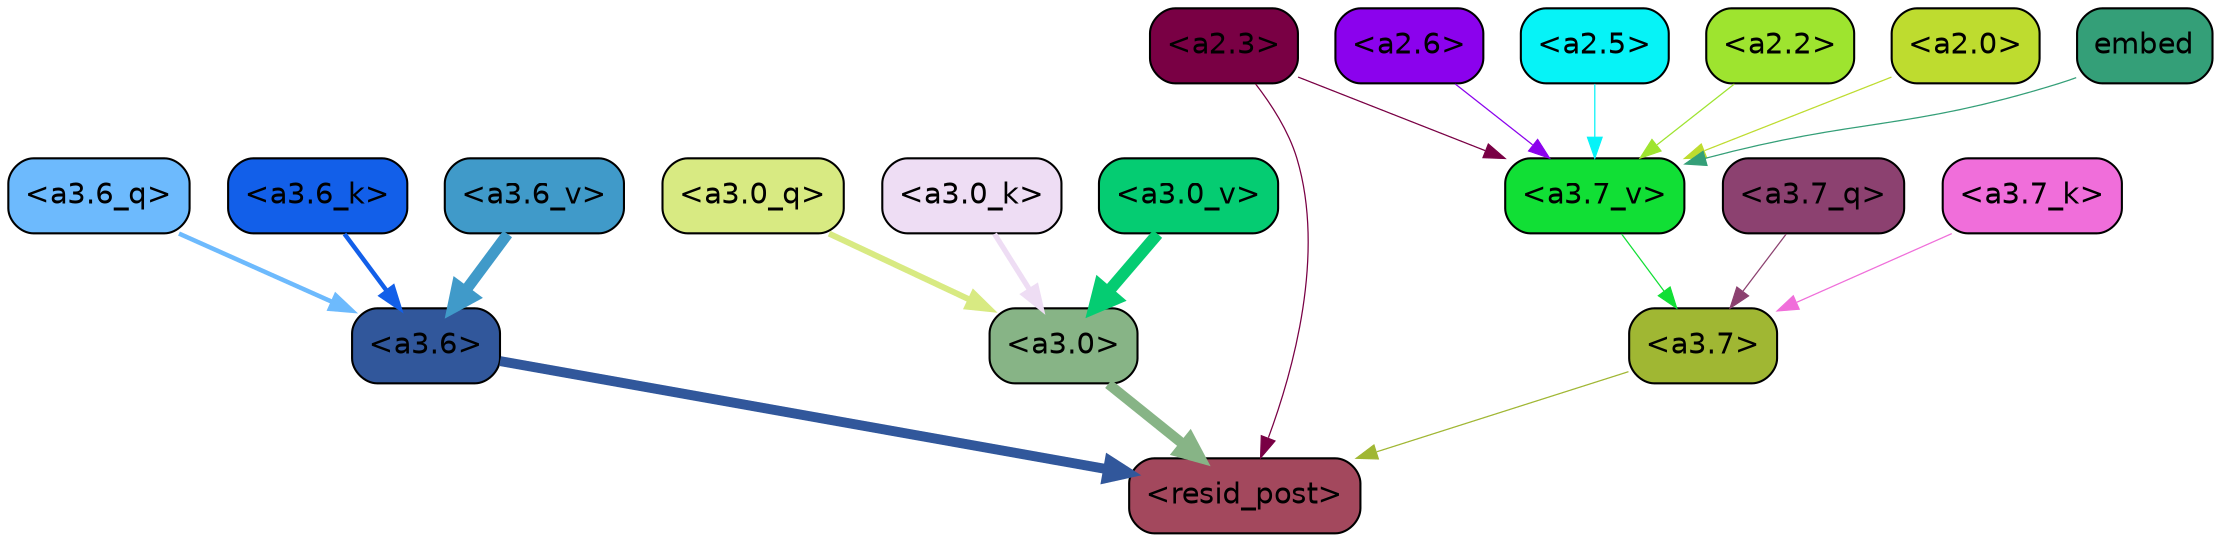 strict digraph "" {
	graph [bgcolor=transparent,
		layout=dot,
		overlap=false,
		splines=true
	];
	"<a3.7>"	[color=black,
		fillcolor="#a0b733",
		fontname=Helvetica,
		shape=box,
		style="filled, rounded"];
	"<resid_post>"	[color=black,
		fillcolor="#a3485d",
		fontname=Helvetica,
		shape=box,
		style="filled, rounded"];
	"<a3.7>" -> "<resid_post>"	[color="#a0b733",
		penwidth=0.6];
	"<a3.6>"	[color=black,
		fillcolor="#31579b",
		fontname=Helvetica,
		shape=box,
		style="filled, rounded"];
	"<a3.6>" -> "<resid_post>"	[color="#31579b",
		penwidth=4.751592040061951];
	"<a3.0>"	[color=black,
		fillcolor="#87b486",
		fontname=Helvetica,
		shape=box,
		style="filled, rounded"];
	"<a3.0>" -> "<resid_post>"	[color="#87b486",
		penwidth=4.904066681861877];
	"<a2.3>"	[color=black,
		fillcolor="#790044",
		fontname=Helvetica,
		shape=box,
		style="filled, rounded"];
	"<a2.3>" -> "<resid_post>"	[color="#790044",
		penwidth=0.6];
	"<a3.7_v>"	[color=black,
		fillcolor="#11df35",
		fontname=Helvetica,
		shape=box,
		style="filled, rounded"];
	"<a2.3>" -> "<a3.7_v>"	[color="#790044",
		penwidth=0.6];
	"<a3.7_q>"	[color=black,
		fillcolor="#8c4170",
		fontname=Helvetica,
		shape=box,
		style="filled, rounded"];
	"<a3.7_q>" -> "<a3.7>"	[color="#8c4170",
		penwidth=0.6];
	"<a3.6_q>"	[color=black,
		fillcolor="#6dbafd",
		fontname=Helvetica,
		shape=box,
		style="filled, rounded"];
	"<a3.6_q>" -> "<a3.6>"	[color="#6dbafd",
		penwidth=2.160832464694977];
	"<a3.0_q>"	[color=black,
		fillcolor="#d8ea82",
		fontname=Helvetica,
		shape=box,
		style="filled, rounded"];
	"<a3.0_q>" -> "<a3.0>"	[color="#d8ea82",
		penwidth=2.870753765106201];
	"<a3.7_k>"	[color=black,
		fillcolor="#f06eda",
		fontname=Helvetica,
		shape=box,
		style="filled, rounded"];
	"<a3.7_k>" -> "<a3.7>"	[color="#f06eda",
		penwidth=0.6];
	"<a3.6_k>"	[color=black,
		fillcolor="#125fe9",
		fontname=Helvetica,
		shape=box,
		style="filled, rounded"];
	"<a3.6_k>" -> "<a3.6>"	[color="#125fe9",
		penwidth=2.13908451795578];
	"<a3.0_k>"	[color=black,
		fillcolor="#eeddf4",
		fontname=Helvetica,
		shape=box,
		style="filled, rounded"];
	"<a3.0_k>" -> "<a3.0>"	[color="#eeddf4",
		penwidth=2.520303964614868];
	"<a3.7_v>" -> "<a3.7>"	[color="#11df35",
		penwidth=0.6];
	"<a3.6_v>"	[color=black,
		fillcolor="#409ac9",
		fontname=Helvetica,
		shape=box,
		style="filled, rounded"];
	"<a3.6_v>" -> "<a3.6>"	[color="#409ac9",
		penwidth=5.297133803367615];
	"<a3.0_v>"	[color=black,
		fillcolor="#05cc72",
		fontname=Helvetica,
		shape=box,
		style="filled, rounded"];
	"<a3.0_v>" -> "<a3.0>"	[color="#05cc72",
		penwidth=5.680712580680847];
	"<a2.6>"	[color=black,
		fillcolor="#8b02ed",
		fontname=Helvetica,
		shape=box,
		style="filled, rounded"];
	"<a2.6>" -> "<a3.7_v>"	[color="#8b02ed",
		penwidth=0.6];
	"<a2.5>"	[color=black,
		fillcolor="#06f3f7",
		fontname=Helvetica,
		shape=box,
		style="filled, rounded"];
	"<a2.5>" -> "<a3.7_v>"	[color="#06f3f7",
		penwidth=0.6];
	"<a2.2>"	[color=black,
		fillcolor="#9ee42f",
		fontname=Helvetica,
		shape=box,
		style="filled, rounded"];
	"<a2.2>" -> "<a3.7_v>"	[color="#9ee42f",
		penwidth=0.6];
	"<a2.0>"	[color=black,
		fillcolor="#bedc2f",
		fontname=Helvetica,
		shape=box,
		style="filled, rounded"];
	"<a2.0>" -> "<a3.7_v>"	[color="#bedc2f",
		penwidth=0.6];
	embed	[color=black,
		fillcolor="#349f78",
		fontname=Helvetica,
		shape=box,
		style="filled, rounded"];
	embed -> "<a3.7_v>"	[color="#349f78",
		penwidth=0.6];
}
